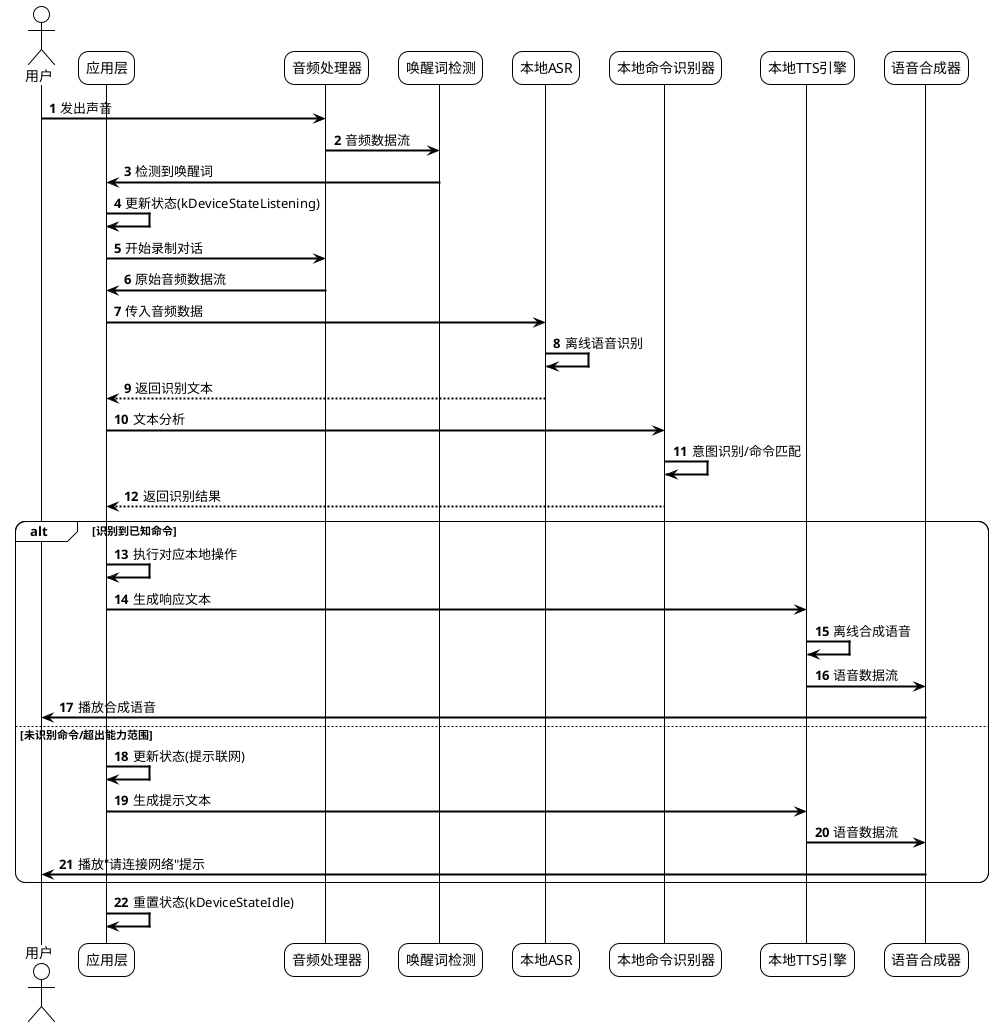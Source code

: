 @startuml 离线语音功能流程
!theme plain
skinparam sequenceArrowThickness 2
skinparam roundcorner 20
skinparam maxmessagesize 60
skinparam responseMessageBelowArrow true

actor 用户
participant "应用层" as App
participant "音频处理器" as Audio
participant "唤醒词检测" as WakeWord
participant "本地ASR" as LocalASR
participant "本地命令识别器" as CmdRecognizer
participant "本地TTS引擎" as LocalTTS
participant "语音合成器" as Speaker

autonumber

用户 -> Audio: 发出声音
Audio -> WakeWord: 音频数据流
WakeWord -> App: 检测到唤醒词
App -> App: 更新状态(kDeviceStateListening)
App -> Audio: 开始录制对话
Audio -> App: 原始音频数据流
App -> LocalASR: 传入音频数据
LocalASR -> LocalASR: 离线语音识别
LocalASR --> App: 返回识别文本
App -> CmdRecognizer: 文本分析
CmdRecognizer -> CmdRecognizer: 意图识别/命令匹配
CmdRecognizer --> App: 返回识别结果
alt 识别到已知命令
    App -> App: 执行对应本地操作
    App -> LocalTTS: 生成响应文本
    LocalTTS -> LocalTTS: 离线合成语音
    LocalTTS -> Speaker: 语音数据流
    Speaker -> 用户: 播放合成语音
else 未识别命令/超出能力范围
    App -> App: 更新状态(提示联网)
    App -> LocalTTS: 生成提示文本
    LocalTTS -> Speaker: 语音数据流
    Speaker -> 用户: 播放"请连接网络"提示
end
App -> App: 重置状态(kDeviceStateIdle)

@enduml 